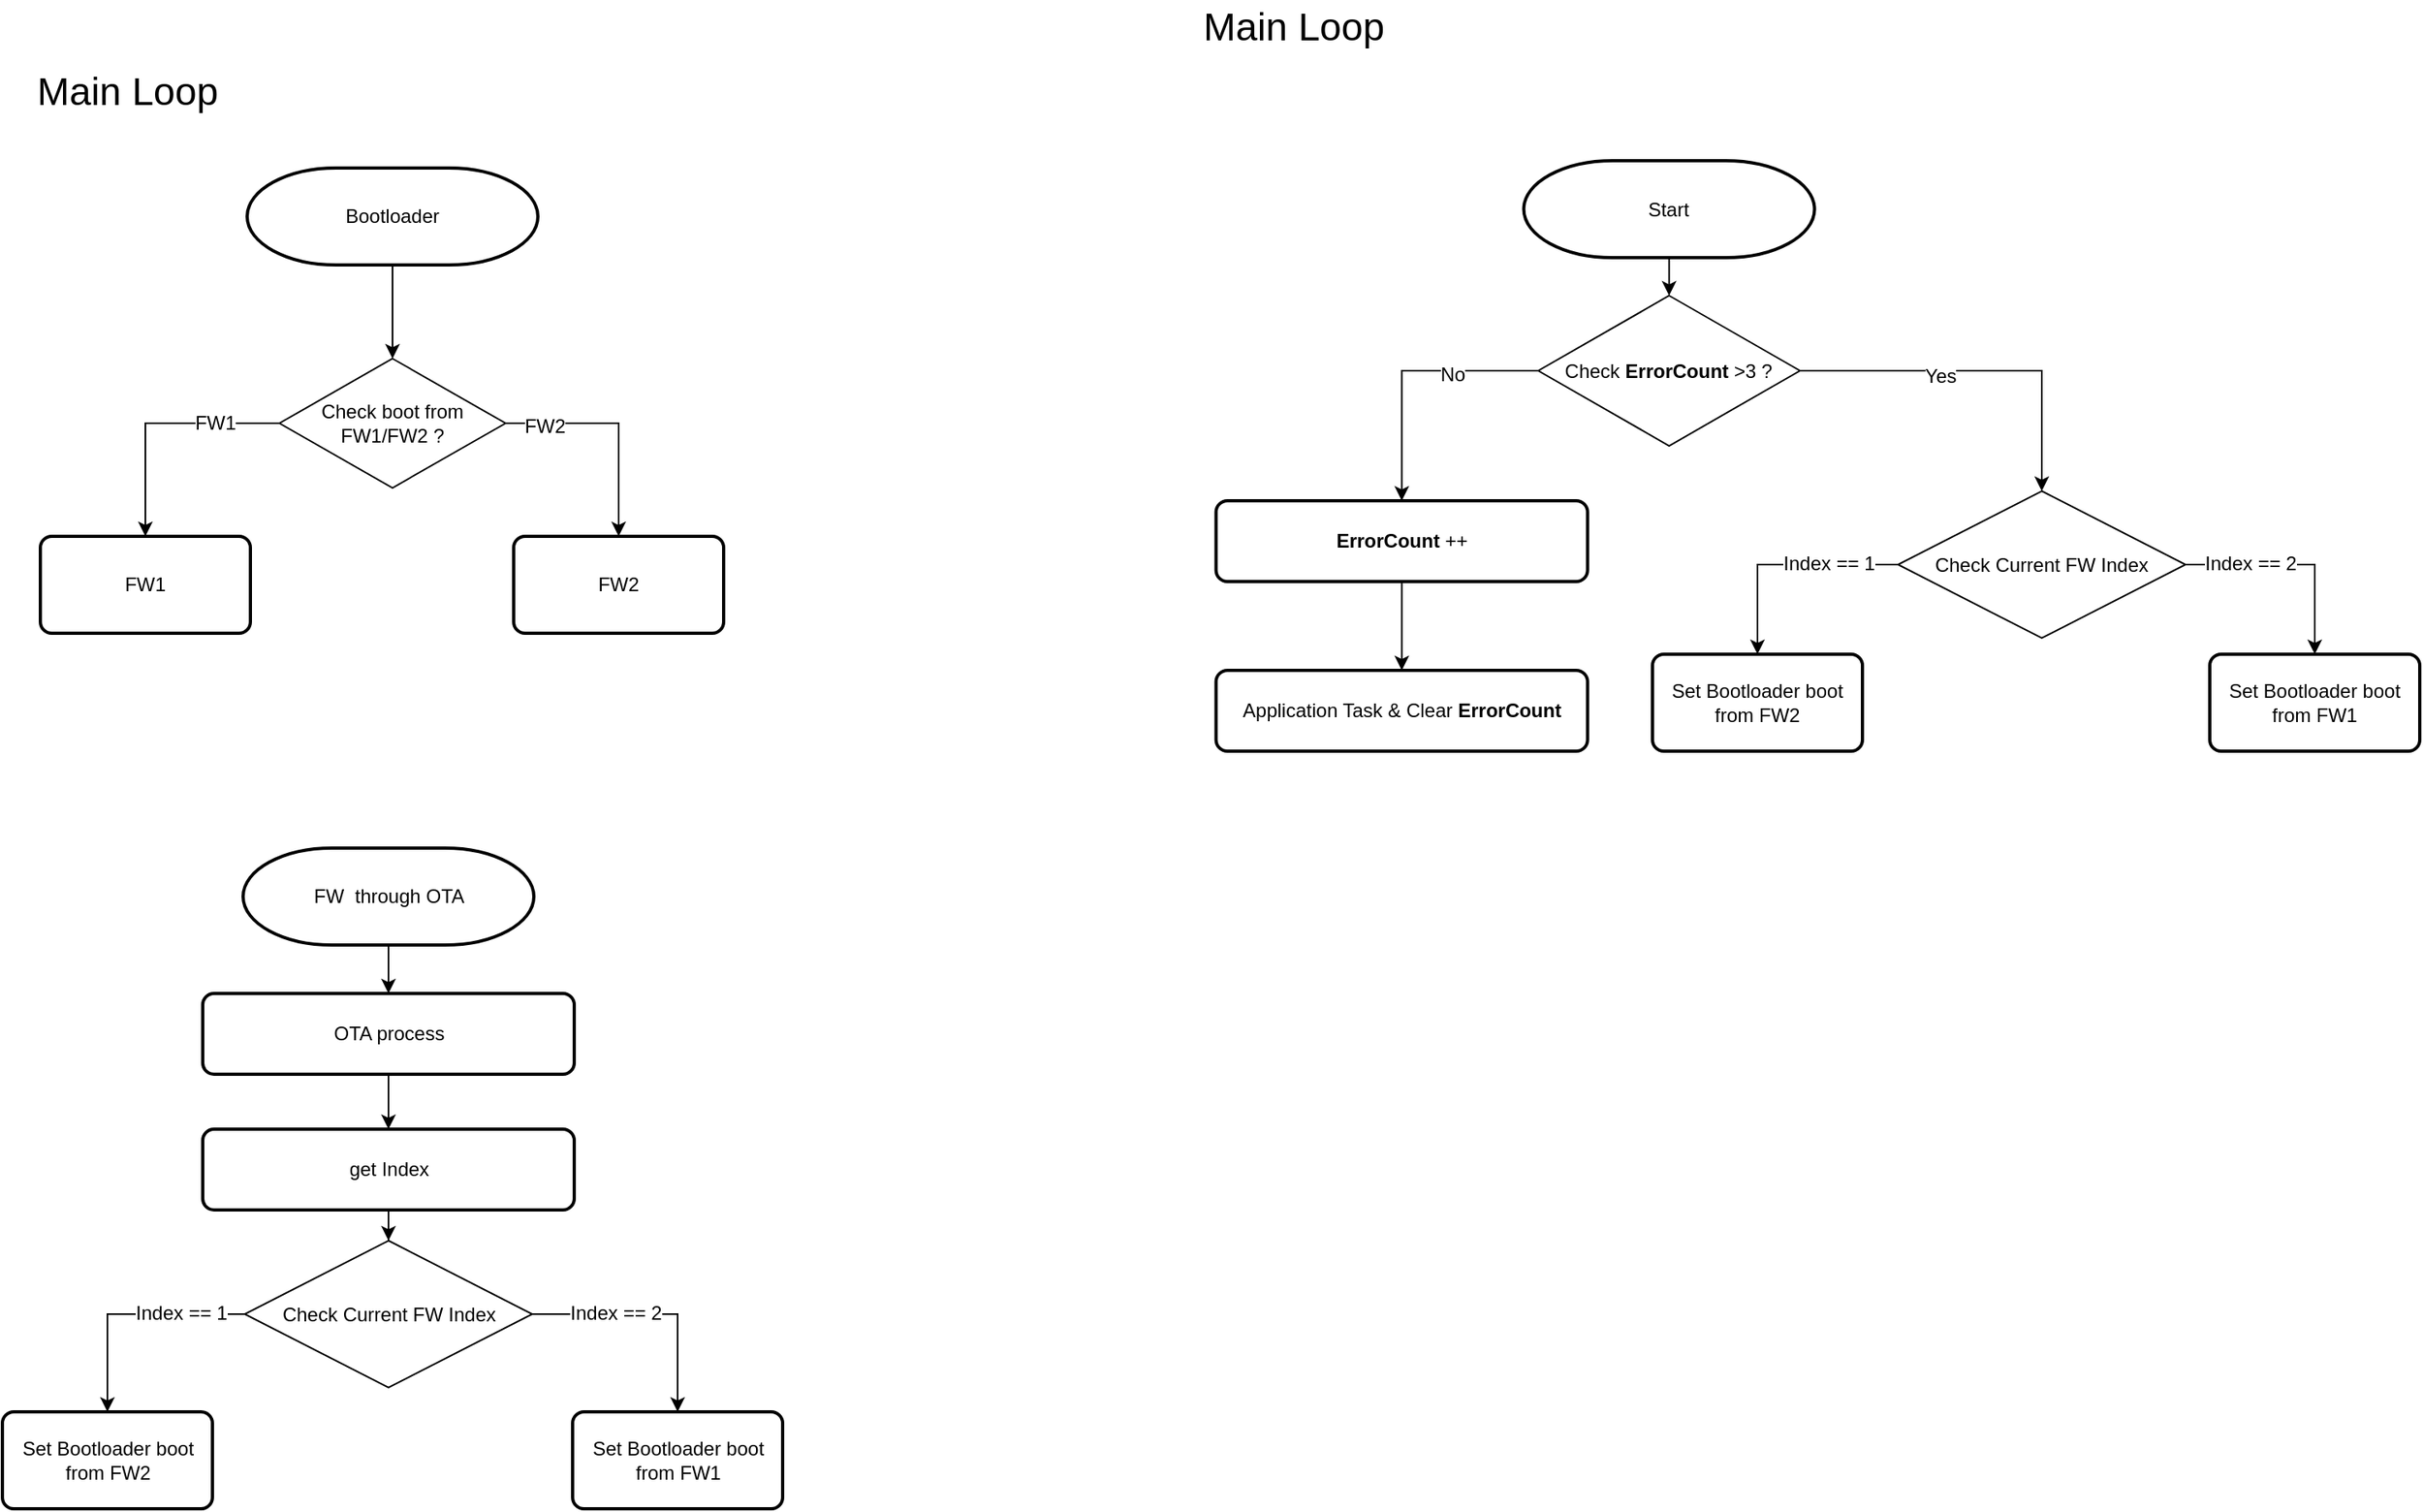 <mxfile version="10.6.7" type="github"><diagram id="KSyUlnuHpO14Bwx12DKX" name="Page-1"><mxGraphModel dx="1991" dy="1101" grid="1" gridSize="10" guides="1" tooltips="1" connect="1" arrows="1" fold="1" page="1" pageScale="1" pageWidth="827" pageHeight="1169" math="0" shadow="0"><root><mxCell id="0"/><mxCell id="1" parent="0"/><mxCell id="DjeVmc1M9aSnPIeUYdqh-13" style="edgeStyle=orthogonalEdgeStyle;rounded=0;orthogonalLoop=1;jettySize=auto;html=1;" parent="1" source="DjeVmc1M9aSnPIeUYdqh-5" target="DjeVmc1M9aSnPIeUYdqh-11" edge="1"><mxGeometry relative="1" as="geometry"/></mxCell><mxCell id="2hkwdFl9jVFtiVxIpPMc-51" value="FW2" style="text;html=1;resizable=0;points=[];align=center;verticalAlign=middle;labelBackgroundColor=#ffffff;" vertex="1" connectable="0" parent="DjeVmc1M9aSnPIeUYdqh-13"><mxGeometry x="-0.655" y="-2" relative="1" as="geometry"><mxPoint as="offset"/></mxGeometry></mxCell><mxCell id="DjeVmc1M9aSnPIeUYdqh-14" style="edgeStyle=orthogonalEdgeStyle;rounded=0;orthogonalLoop=1;jettySize=auto;html=1;" parent="1" source="DjeVmc1M9aSnPIeUYdqh-5" target="DjeVmc1M9aSnPIeUYdqh-15" edge="1"><mxGeometry relative="1" as="geometry"><mxPoint x="220" y="372" as="targetPoint"/></mxGeometry></mxCell><mxCell id="2hkwdFl9jVFtiVxIpPMc-50" value="FW1" style="text;html=1;resizable=0;points=[];align=center;verticalAlign=middle;labelBackgroundColor=#ffffff;" vertex="1" connectable="0" parent="DjeVmc1M9aSnPIeUYdqh-14"><mxGeometry x="-0.268" y="2" relative="1" as="geometry"><mxPoint x="16" y="-2" as="offset"/></mxGeometry></mxCell><mxCell id="DjeVmc1M9aSnPIeUYdqh-5" value="Check boot from FW1/FW2 ?" style="rhombus;whiteSpace=wrap;html=1;" parent="1" vertex="1"><mxGeometry x="320" y="262" width="140" height="80" as="geometry"/></mxCell><mxCell id="DjeVmc1M9aSnPIeUYdqh-33" style="edgeStyle=orthogonalEdgeStyle;rounded=0;orthogonalLoop=1;jettySize=auto;html=1;" parent="1" source="DjeVmc1M9aSnPIeUYdqh-8" target="DjeVmc1M9aSnPIeUYdqh-5" edge="1"><mxGeometry relative="1" as="geometry"/></mxCell><mxCell id="DjeVmc1M9aSnPIeUYdqh-8" value="Bootloader" style="strokeWidth=2;html=1;shape=mxgraph.flowchart.terminator;whiteSpace=wrap;" parent="1" vertex="1"><mxGeometry x="300" y="144" width="180" height="60" as="geometry"/></mxCell><mxCell id="DjeVmc1M9aSnPIeUYdqh-11" value="FW2" style="rounded=1;whiteSpace=wrap;html=1;absoluteArcSize=1;arcSize=14;strokeWidth=2;" parent="1" vertex="1"><mxGeometry x="465" y="372" width="130" height="60" as="geometry"/></mxCell><mxCell id="DjeVmc1M9aSnPIeUYdqh-15" value="FW1" style="rounded=1;whiteSpace=wrap;html=1;absoluteArcSize=1;arcSize=14;strokeWidth=2;" parent="1" vertex="1"><mxGeometry x="172" y="372" width="130" height="60" as="geometry"/></mxCell><mxCell id="DjeVmc1M9aSnPIeUYdqh-19" style="edgeStyle=orthogonalEdgeStyle;rounded=0;orthogonalLoop=1;jettySize=auto;html=1;exitX=1;exitY=0.5;exitDx=0;exitDy=0;" parent="1" source="2hkwdFl9jVFtiVxIpPMc-49" target="DjeVmc1M9aSnPIeUYdqh-26" edge="1"><mxGeometry relative="1" as="geometry"><mxPoint x="458.5" y="853" as="sourcePoint"/></mxGeometry></mxCell><mxCell id="DjeVmc1M9aSnPIeUYdqh-32" value="Index == 2" style="text;html=1;resizable=0;points=[];align=center;verticalAlign=middle;labelBackgroundColor=#ffffff;" parent="DjeVmc1M9aSnPIeUYdqh-19" vertex="1" connectable="0"><mxGeometry x="-0.231" y="-3" relative="1" as="geometry"><mxPoint x="-7" y="-3.5" as="offset"/></mxGeometry></mxCell><mxCell id="DjeVmc1M9aSnPIeUYdqh-20" style="edgeStyle=orthogonalEdgeStyle;rounded=0;orthogonalLoop=1;jettySize=auto;html=1;exitX=0;exitY=0.5;exitDx=0;exitDy=0;" parent="1" source="2hkwdFl9jVFtiVxIpPMc-49" target="DjeVmc1M9aSnPIeUYdqh-27" edge="1"><mxGeometry relative="1" as="geometry"><mxPoint x="212.5" y="914" as="targetPoint"/><mxPoint x="318.5" y="853" as="sourcePoint"/></mxGeometry></mxCell><mxCell id="DjeVmc1M9aSnPIeUYdqh-31" value="Index == 1" style="text;html=1;resizable=0;points=[];align=center;verticalAlign=middle;labelBackgroundColor=#ffffff;" parent="DjeVmc1M9aSnPIeUYdqh-20" vertex="1" connectable="0"><mxGeometry x="-0.27" y="1" relative="1" as="geometry"><mxPoint x="13" y="-1.5" as="offset"/></mxGeometry></mxCell><mxCell id="DjeVmc1M9aSnPIeUYdqh-22" style="edgeStyle=orthogonalEdgeStyle;rounded=0;orthogonalLoop=1;jettySize=auto;html=1;" parent="1" source="DjeVmc1M9aSnPIeUYdqh-23" target="DjeVmc1M9aSnPIeUYdqh-25" edge="1"><mxGeometry relative="1" as="geometry"/></mxCell><mxCell id="DjeVmc1M9aSnPIeUYdqh-23" value="FW&amp;nbsp; through OTA" style="strokeWidth=2;html=1;shape=mxgraph.flowchart.terminator;whiteSpace=wrap;" parent="1" vertex="1"><mxGeometry x="297.5" y="565" width="180" height="60" as="geometry"/></mxCell><mxCell id="DjeVmc1M9aSnPIeUYdqh-24" style="edgeStyle=orthogonalEdgeStyle;rounded=0;orthogonalLoop=1;jettySize=auto;html=1;" parent="1" source="DjeVmc1M9aSnPIeUYdqh-25" target="DjeVmc1M9aSnPIeUYdqh-28" edge="1"><mxGeometry relative="1" as="geometry"/></mxCell><mxCell id="DjeVmc1M9aSnPIeUYdqh-25" value="OTA process" style="rounded=1;whiteSpace=wrap;html=1;absoluteArcSize=1;arcSize=14;strokeWidth=2;" parent="1" vertex="1"><mxGeometry x="272.5" y="655" width="230" height="50" as="geometry"/></mxCell><mxCell id="DjeVmc1M9aSnPIeUYdqh-26" value="Set Bootloader boot from FW1" style="rounded=1;whiteSpace=wrap;html=1;absoluteArcSize=1;arcSize=14;strokeWidth=2;" parent="1" vertex="1"><mxGeometry x="501.5" y="914" width="130" height="60" as="geometry"/></mxCell><mxCell id="DjeVmc1M9aSnPIeUYdqh-27" value="Set Bootloader boot from FW2" style="rounded=1;whiteSpace=wrap;html=1;absoluteArcSize=1;arcSize=14;strokeWidth=2;" parent="1" vertex="1"><mxGeometry x="148.5" y="914" width="130" height="60" as="geometry"/></mxCell><mxCell id="DjeVmc1M9aSnPIeUYdqh-30" style="edgeStyle=orthogonalEdgeStyle;rounded=0;orthogonalLoop=1;jettySize=auto;html=1;" parent="1" source="DjeVmc1M9aSnPIeUYdqh-28" target="2hkwdFl9jVFtiVxIpPMc-49" edge="1"><mxGeometry relative="1" as="geometry"><mxPoint x="388.5" y="813" as="targetPoint"/></mxGeometry></mxCell><mxCell id="DjeVmc1M9aSnPIeUYdqh-28" value="get Index" style="rounded=1;whiteSpace=wrap;html=1;absoluteArcSize=1;arcSize=14;strokeWidth=2;" parent="1" vertex="1"><mxGeometry x="272.5" y="739" width="230" height="50" as="geometry"/></mxCell><mxCell id="2hkwdFl9jVFtiVxIpPMc-30" style="edgeStyle=orthogonalEdgeStyle;rounded=0;orthogonalLoop=1;jettySize=auto;html=1;" edge="1" parent="1" source="2hkwdFl9jVFtiVxIpPMc-7" target="2hkwdFl9jVFtiVxIpPMc-25"><mxGeometry relative="1" as="geometry"/></mxCell><mxCell id="2hkwdFl9jVFtiVxIpPMc-7" value="Start" style="strokeWidth=2;html=1;shape=mxgraph.flowchart.terminator;whiteSpace=wrap;" vertex="1" parent="1"><mxGeometry x="1090.31" y="139.5" width="180" height="60" as="geometry"/></mxCell><mxCell id="2hkwdFl9jVFtiVxIpPMc-34" value="" style="edgeStyle=orthogonalEdgeStyle;rounded=0;orthogonalLoop=1;jettySize=auto;html=1;" edge="1" parent="1" source="2hkwdFl9jVFtiVxIpPMc-13" target="2hkwdFl9jVFtiVxIpPMc-33"><mxGeometry relative="1" as="geometry"/></mxCell><mxCell id="2hkwdFl9jVFtiVxIpPMc-13" value="&lt;b&gt;ErrorCount&lt;/b&gt; ++" style="rounded=1;whiteSpace=wrap;html=1;absoluteArcSize=1;arcSize=14;strokeWidth=2;" vertex="1" parent="1"><mxGeometry x="899.81" y="350" width="230" height="50" as="geometry"/></mxCell><mxCell id="2hkwdFl9jVFtiVxIpPMc-33" value="Application Task &amp;amp; Clear &lt;b&gt;ErrorCount&lt;/b&gt;" style="rounded=1;whiteSpace=wrap;html=1;absoluteArcSize=1;arcSize=14;strokeWidth=2;" vertex="1" parent="1"><mxGeometry x="899.81" y="455" width="230" height="50" as="geometry"/></mxCell><mxCell id="2hkwdFl9jVFtiVxIpPMc-21" style="edgeStyle=orthogonalEdgeStyle;rounded=0;orthogonalLoop=1;jettySize=auto;html=1;" edge="1" parent="1" source="2hkwdFl9jVFtiVxIpPMc-25" target="2hkwdFl9jVFtiVxIpPMc-42"><mxGeometry relative="1" as="geometry"><mxPoint x="1404.517" y="333.5" as="targetPoint"/></mxGeometry></mxCell><mxCell id="2hkwdFl9jVFtiVxIpPMc-22" value="Yes" style="text;html=1;resizable=0;points=[];align=center;verticalAlign=middle;labelBackgroundColor=#ffffff;" vertex="1" connectable="0" parent="2hkwdFl9jVFtiVxIpPMc-21"><mxGeometry x="-0.231" y="-3" relative="1" as="geometry"><mxPoint as="offset"/></mxGeometry></mxCell><mxCell id="2hkwdFl9jVFtiVxIpPMc-31" style="edgeStyle=orthogonalEdgeStyle;rounded=0;orthogonalLoop=1;jettySize=auto;html=1;exitX=0;exitY=0.5;exitDx=0;exitDy=0;" edge="1" parent="1" source="2hkwdFl9jVFtiVxIpPMc-25" target="2hkwdFl9jVFtiVxIpPMc-13"><mxGeometry relative="1" as="geometry"/></mxCell><mxCell id="2hkwdFl9jVFtiVxIpPMc-46" value="&lt;div&gt;No&lt;/div&gt;" style="text;html=1;resizable=0;points=[];align=center;verticalAlign=middle;labelBackgroundColor=#ffffff;" vertex="1" connectable="0" parent="2hkwdFl9jVFtiVxIpPMc-31"><mxGeometry x="-0.344" y="1" relative="1" as="geometry"><mxPoint x="128.977" as="offset"/></mxGeometry></mxCell><mxCell id="2hkwdFl9jVFtiVxIpPMc-48" value="No" style="text;html=1;resizable=0;points=[];align=center;verticalAlign=middle;labelBackgroundColor=#ffffff;" vertex="1" connectable="0" parent="2hkwdFl9jVFtiVxIpPMc-31"><mxGeometry x="-0.345" y="2" relative="1" as="geometry"><mxPoint as="offset"/></mxGeometry></mxCell><mxCell id="2hkwdFl9jVFtiVxIpPMc-25" value="Check &lt;b&gt;ErrorCount&lt;/b&gt; &amp;gt;3 ?" style="rhombus;whiteSpace=wrap;html=1;" vertex="1" parent="1"><mxGeometry x="1099.31" y="223" width="162" height="93" as="geometry"/></mxCell><mxCell id="2hkwdFl9jVFtiVxIpPMc-38" style="edgeStyle=orthogonalEdgeStyle;rounded=0;orthogonalLoop=1;jettySize=auto;html=1;exitX=1;exitY=0.5;exitDx=0;exitDy=0;" edge="1" parent="1" source="2hkwdFl9jVFtiVxIpPMc-42" target="2hkwdFl9jVFtiVxIpPMc-43"><mxGeometry relative="1" as="geometry"><Array as="points"><mxPoint x="1580" y="390"/></Array></mxGeometry></mxCell><mxCell id="2hkwdFl9jVFtiVxIpPMc-39" value="Index == 2" style="text;html=1;resizable=0;points=[];align=center;verticalAlign=middle;labelBackgroundColor=#ffffff;" vertex="1" connectable="0" parent="2hkwdFl9jVFtiVxIpPMc-38"><mxGeometry x="-0.231" y="-3" relative="1" as="geometry"><mxPoint x="-12" y="-3.5" as="offset"/></mxGeometry></mxCell><mxCell id="2hkwdFl9jVFtiVxIpPMc-40" style="edgeStyle=orthogonalEdgeStyle;rounded=0;orthogonalLoop=1;jettySize=auto;html=1;" edge="1" parent="1" source="2hkwdFl9jVFtiVxIpPMc-42" target="2hkwdFl9jVFtiVxIpPMc-44"><mxGeometry relative="1" as="geometry"><mxPoint x="1216" y="445" as="targetPoint"/></mxGeometry></mxCell><mxCell id="2hkwdFl9jVFtiVxIpPMc-41" value="Index == 1" style="text;html=1;resizable=0;points=[];align=center;verticalAlign=middle;labelBackgroundColor=#ffffff;" vertex="1" connectable="0" parent="2hkwdFl9jVFtiVxIpPMc-40"><mxGeometry x="-0.27" y="1" relative="1" as="geometry"><mxPoint x="9" y="-1.5" as="offset"/></mxGeometry></mxCell><mxCell id="2hkwdFl9jVFtiVxIpPMc-42" value="Check Current FW Index" style="rhombus;whiteSpace=wrap;html=1;" vertex="1" parent="1"><mxGeometry x="1322" y="344" width="178" height="91" as="geometry"/></mxCell><mxCell id="2hkwdFl9jVFtiVxIpPMc-43" value="Set Bootloader boot from FW1" style="rounded=1;whiteSpace=wrap;html=1;absoluteArcSize=1;arcSize=14;strokeWidth=2;" vertex="1" parent="1"><mxGeometry x="1515" y="445" width="130" height="60" as="geometry"/></mxCell><mxCell id="2hkwdFl9jVFtiVxIpPMc-44" value="Set Bootloader boot from FW2" style="rounded=1;whiteSpace=wrap;html=1;absoluteArcSize=1;arcSize=14;strokeWidth=2;" vertex="1" parent="1"><mxGeometry x="1170" y="445" width="130" height="60" as="geometry"/></mxCell><mxCell id="2hkwdFl9jVFtiVxIpPMc-47" value="&lt;font style=&quot;font-size: 24px&quot;&gt;Main Loop&lt;/font&gt;" style="text;html=1;resizable=0;points=[];autosize=1;align=left;verticalAlign=top;spacingTop=-4;" vertex="1" parent="1"><mxGeometry x="890" y="40" width="130" height="20" as="geometry"/></mxCell><mxCell id="2hkwdFl9jVFtiVxIpPMc-49" value="Check Current FW Index" style="rhombus;whiteSpace=wrap;html=1;" vertex="1" parent="1"><mxGeometry x="298.5" y="808" width="178" height="91" as="geometry"/></mxCell><mxCell id="2hkwdFl9jVFtiVxIpPMc-52" value="&lt;font style=&quot;font-size: 24px&quot;&gt;Main Loop&lt;/font&gt;" style="text;html=1;resizable=0;points=[];autosize=1;align=left;verticalAlign=top;spacingTop=-4;" vertex="1" parent="1"><mxGeometry x="167.5" y="80" width="130" height="20" as="geometry"/></mxCell></root></mxGraphModel></diagram></mxfile>